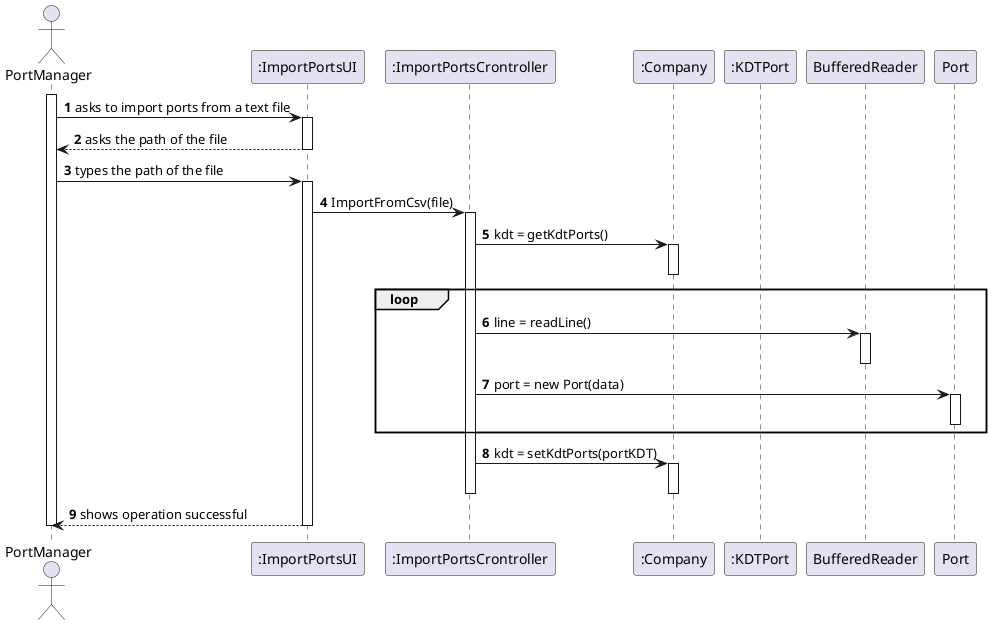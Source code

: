 @startuml
actor PortManager as Adm
participant ":ImportPortsUI" as System
participant ":ImportPortsCrontroller" as SSC
participant ":Company" as c
participant ":KDTPort" as bst
participant "BufferedReader" as mp
participant "Port" as port

autonumber

activate Adm

Adm -> System: asks to import ports from a text file

activate System

System --> Adm: asks the path of the file

deactivate System

Adm -> System: types the path of the file

activate System

System -> SSC: ImportFromCsv(file)

activate SSC

SSC -> c: kdt = getKdtPorts()

activate c

deactivate c

loop

SSC -> mp: line = readLine()

activate mp

deactivate mp

SSC -> port: port = new Port(data)

activate port

deactivate port

end

SSC -> c: kdt = setKdtPorts(portKDT)

activate c

deactivate c

deactivate SSC

System --> Adm: shows operation successful

deactivate System

deactivate Adm
@enduml
